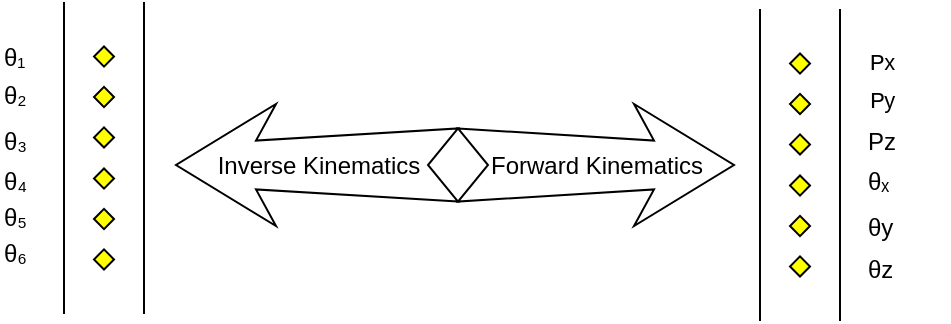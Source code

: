 <mxfile version="26.2.13">
  <diagram name="Page-1" id="fvmSNuDpQmb56EzFz9DT">
    <mxGraphModel dx="1078" dy="356" grid="0" gridSize="10" guides="1" tooltips="1" connect="1" arrows="1" fold="1" page="0" pageScale="1" pageWidth="827" pageHeight="1169" math="0" shadow="0">
      <root>
        <mxCell id="0" />
        <mxCell id="1" parent="0" />
        <mxCell id="N7yOZBRd6Srs7OcIP7Vl-1" value="Forward Kinematics" style="html=1;shadow=0;dashed=0;align=center;verticalAlign=middle;shape=mxgraph.arrows2.stylisedArrow;dy=0.6;dx=40;notch=15;feather=0.4;" vertex="1" parent="1">
          <mxGeometry x="157" y="170" width="138" height="61" as="geometry" />
        </mxCell>
        <mxCell id="N7yOZBRd6Srs7OcIP7Vl-2" value="Inverse Kinematics" style="html=1;shadow=0;dashed=0;align=center;verticalAlign=middle;shape=mxgraph.arrows2.stylisedArrow;dy=0.6;dx=40;notch=15;feather=0.4;direction=west;" vertex="1" parent="1">
          <mxGeometry x="16" y="170" width="141" height="61" as="geometry" />
        </mxCell>
        <mxCell id="N7yOZBRd6Srs7OcIP7Vl-7" value="" style="verticalLabelPosition=bottom;verticalAlign=top;html=1;shape=mxgraph.flowchart.parallel_mode;pointerEvents=1;direction=south;" vertex="1" parent="1">
          <mxGeometry x="308" y="122.5" width="40" height="95" as="geometry" />
        </mxCell>
        <mxCell id="N7yOZBRd6Srs7OcIP7Vl-8" value="" style="verticalLabelPosition=bottom;verticalAlign=top;html=1;shape=mxgraph.flowchart.parallel_mode;pointerEvents=1;direction=south;" vertex="1" parent="1">
          <mxGeometry x="308" y="183.5" width="40" height="95" as="geometry" />
        </mxCell>
        <mxCell id="N7yOZBRd6Srs7OcIP7Vl-26" value="ᴾˣ" style="text;html=1;align=center;verticalAlign=middle;resizable=0;points=[];autosize=1;strokeColor=none;fillColor=none;fontSize=16;" vertex="1" parent="1">
          <mxGeometry x="353.5" y="135" width="30" height="31" as="geometry" />
        </mxCell>
        <mxCell id="N7yOZBRd6Srs7OcIP7Vl-32" value="ᴾʸ" style="text;html=1;align=center;verticalAlign=middle;resizable=0;points=[];autosize=1;strokeColor=none;fillColor=none;fontSize=16;" vertex="1" parent="1">
          <mxGeometry x="353.5" y="154.5" width="30" height="31" as="geometry" />
        </mxCell>
        <mxCell id="N7yOZBRd6Srs7OcIP7Vl-34" value="Pz" style="text;whiteSpace=wrap;" vertex="1" parent="1">
          <mxGeometry x="359.996" y="174.997" width="42" height="36" as="geometry" />
        </mxCell>
        <mxCell id="N7yOZBRd6Srs7OcIP7Vl-35" value="θₓ" style="text;whiteSpace=wrap;" vertex="1" parent="1">
          <mxGeometry x="359.992" y="195" width="39" height="36" as="geometry" />
        </mxCell>
        <mxCell id="N7yOZBRd6Srs7OcIP7Vl-36" value="θy" style="text;whiteSpace=wrap;" vertex="1" parent="1">
          <mxGeometry x="359.992" y="217.5" width="39" height="36" as="geometry" />
        </mxCell>
        <mxCell id="N7yOZBRd6Srs7OcIP7Vl-37" value="θz" style="text;whiteSpace=wrap;" vertex="1" parent="1">
          <mxGeometry x="359.989" y="238.997" width="39" height="36" as="geometry" />
        </mxCell>
        <mxCell id="N7yOZBRd6Srs7OcIP7Vl-39" value="" style="verticalLabelPosition=bottom;verticalAlign=top;html=1;shape=mxgraph.flowchart.parallel_mode;pointerEvents=1;direction=south;" vertex="1" parent="1">
          <mxGeometry x="-40" y="180" width="40" height="95" as="geometry" />
        </mxCell>
        <mxCell id="N7yOZBRd6Srs7OcIP7Vl-46" value="θ₁" style="text;whiteSpace=wrap;" vertex="1" parent="1">
          <mxGeometry x="-71.998" y="132.503" width="39" height="36" as="geometry" />
        </mxCell>
        <mxCell id="N7yOZBRd6Srs7OcIP7Vl-47" value="θ₂" style="text;whiteSpace=wrap;" vertex="1" parent="1">
          <mxGeometry x="-71.994" y="152" width="39" height="36" as="geometry" />
        </mxCell>
        <mxCell id="N7yOZBRd6Srs7OcIP7Vl-49" value="θ₄" style="text;whiteSpace=wrap;" vertex="1" parent="1">
          <mxGeometry x="-71.991" y="195.003" width="39" height="36" as="geometry" />
        </mxCell>
        <mxCell id="N7yOZBRd6Srs7OcIP7Vl-50" value="θ₅" style="text;whiteSpace=wrap;" vertex="1" parent="1">
          <mxGeometry x="-71.991" y="213" width="39" height="36" as="geometry" />
        </mxCell>
        <mxCell id="N7yOZBRd6Srs7OcIP7Vl-51" value="θ₆" style="text;whiteSpace=wrap;" vertex="1" parent="1">
          <mxGeometry x="-71.991" y="231.003" width="39" height="36" as="geometry" />
        </mxCell>
        <mxCell id="N7yOZBRd6Srs7OcIP7Vl-52" value="θ₃" style="text;whiteSpace=wrap;" vertex="1" parent="1">
          <mxGeometry x="-71.994" y="175" width="39" height="36" as="geometry" />
        </mxCell>
        <mxCell id="N7yOZBRd6Srs7OcIP7Vl-55" value="" style="verticalLabelPosition=bottom;verticalAlign=top;html=1;shape=mxgraph.flowchart.parallel_mode;pointerEvents=1;direction=south;" vertex="1" parent="1">
          <mxGeometry x="-40" y="119.0" width="40" height="95" as="geometry" />
        </mxCell>
      </root>
    </mxGraphModel>
  </diagram>
</mxfile>
